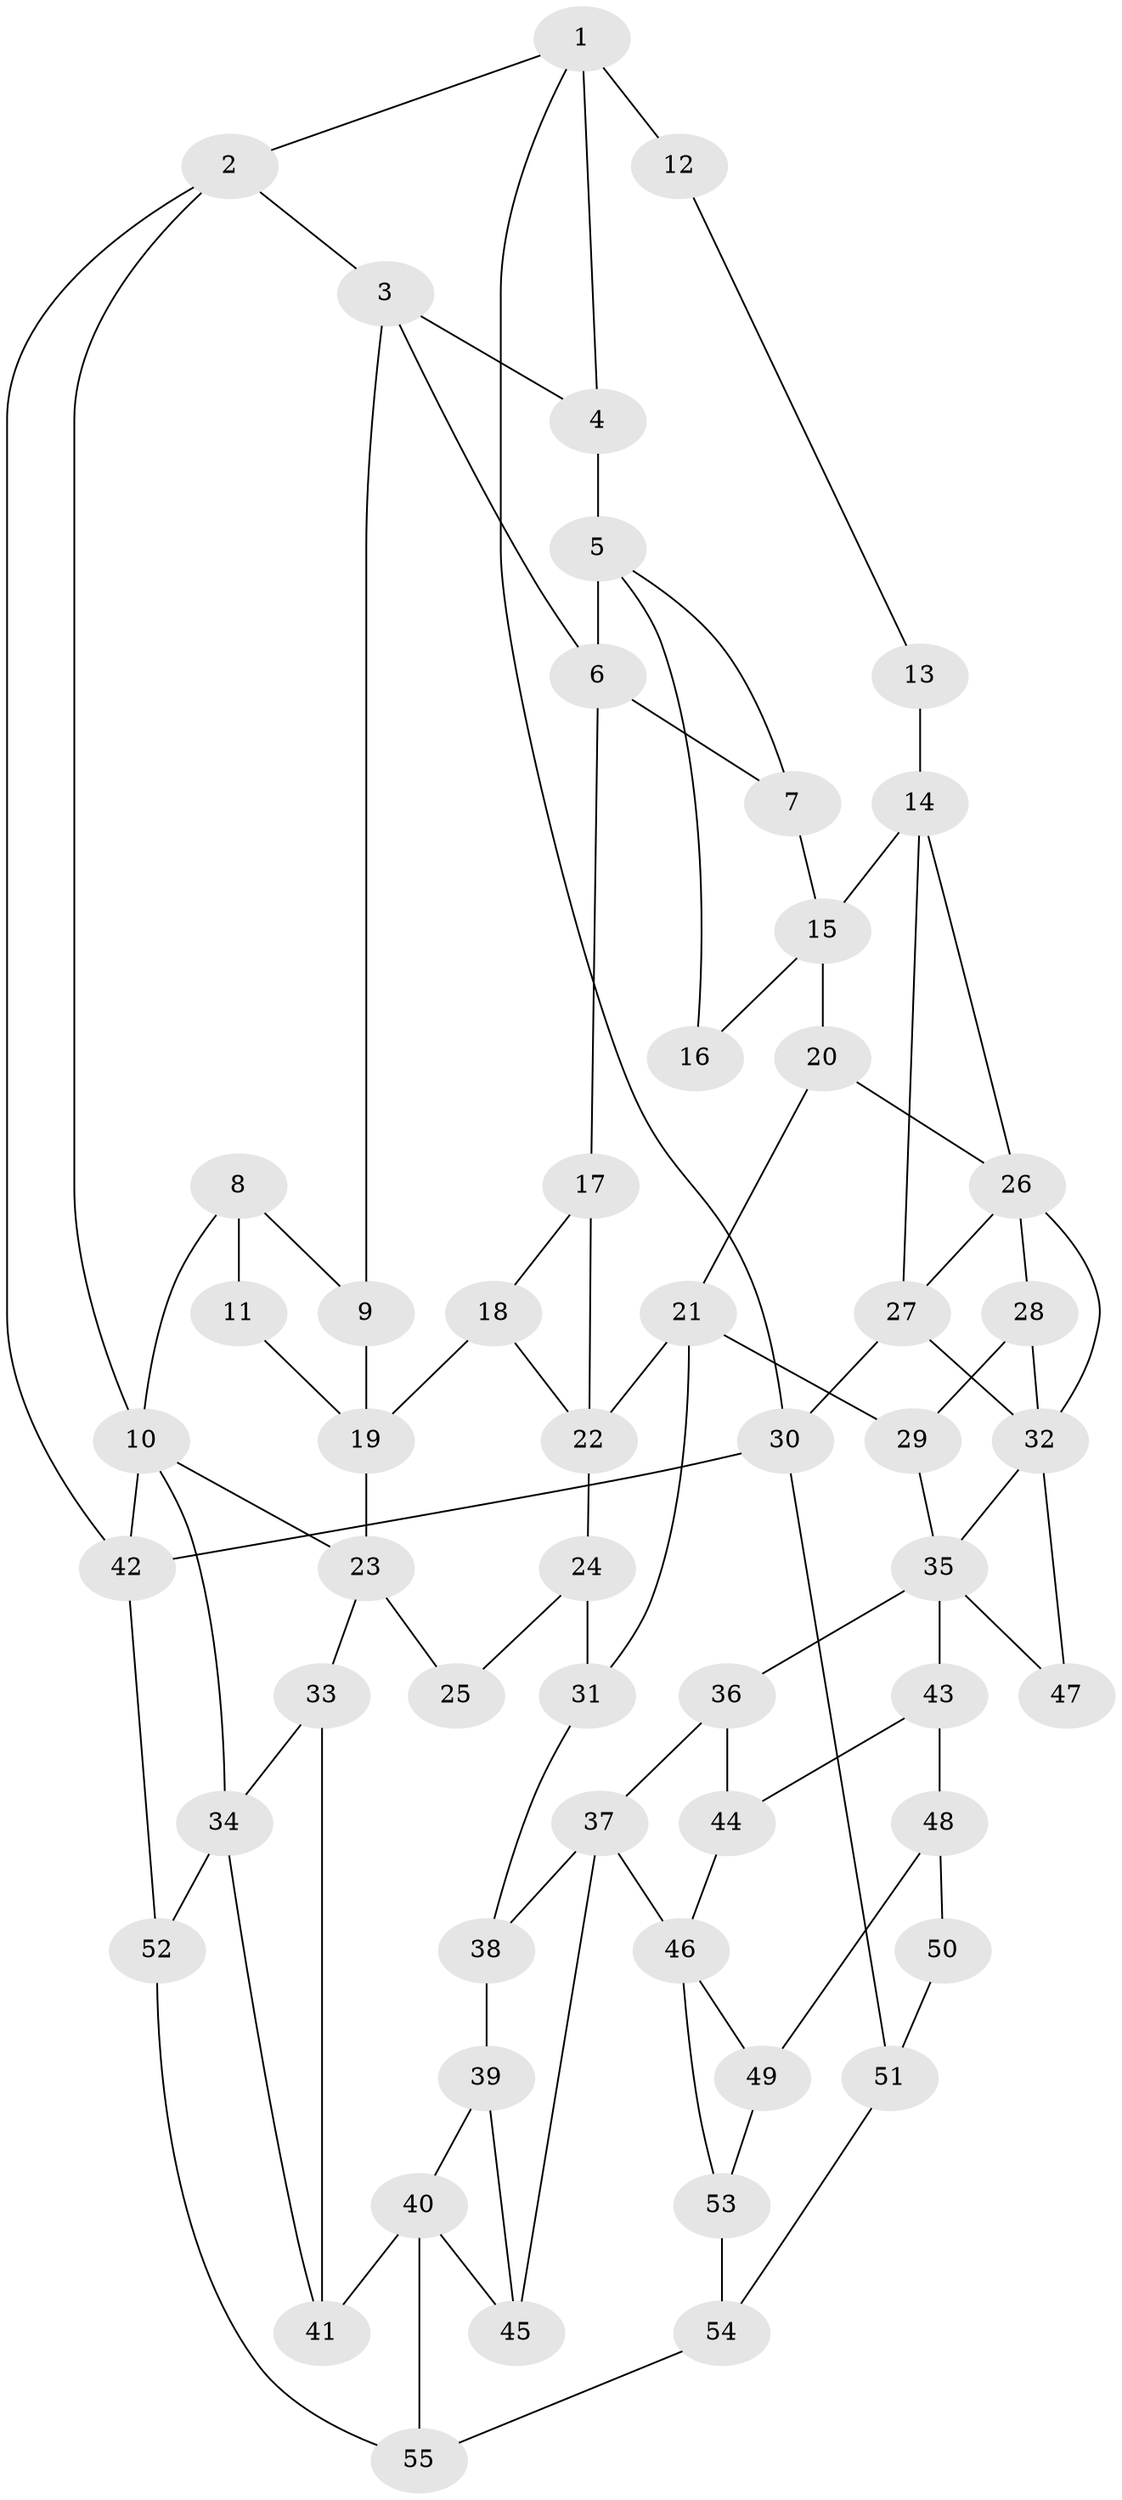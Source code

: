 // original degree distribution, {3: 0.05454545454545454, 6: 0.2545454545454545, 5: 0.4909090909090909, 4: 0.2}
// Generated by graph-tools (version 1.1) at 2025/38/03/09/25 02:38:28]
// undirected, 55 vertices, 92 edges
graph export_dot {
graph [start="1"]
  node [color=gray90,style=filled];
  1;
  2;
  3;
  4;
  5;
  6;
  7;
  8;
  9;
  10;
  11;
  12;
  13;
  14;
  15;
  16;
  17;
  18;
  19;
  20;
  21;
  22;
  23;
  24;
  25;
  26;
  27;
  28;
  29;
  30;
  31;
  32;
  33;
  34;
  35;
  36;
  37;
  38;
  39;
  40;
  41;
  42;
  43;
  44;
  45;
  46;
  47;
  48;
  49;
  50;
  51;
  52;
  53;
  54;
  55;
  1 -- 2 [weight=1.0];
  1 -- 4 [weight=1.0];
  1 -- 12 [weight=2.0];
  1 -- 30 [weight=1.0];
  2 -- 3 [weight=1.0];
  2 -- 10 [weight=1.0];
  2 -- 42 [weight=1.0];
  3 -- 4 [weight=1.0];
  3 -- 6 [weight=1.0];
  3 -- 9 [weight=1.0];
  4 -- 5 [weight=2.0];
  5 -- 6 [weight=1.0];
  5 -- 7 [weight=1.0];
  5 -- 16 [weight=2.0];
  6 -- 7 [weight=1.0];
  6 -- 17 [weight=1.0];
  7 -- 15 [weight=1.0];
  8 -- 9 [weight=1.0];
  8 -- 10 [weight=1.0];
  8 -- 11 [weight=2.0];
  9 -- 19 [weight=1.0];
  10 -- 23 [weight=1.0];
  10 -- 34 [weight=1.0];
  10 -- 42 [weight=1.0];
  11 -- 19 [weight=1.0];
  12 -- 13 [weight=1.0];
  13 -- 14 [weight=2.0];
  14 -- 15 [weight=2.0];
  14 -- 26 [weight=1.0];
  14 -- 27 [weight=1.0];
  15 -- 16 [weight=1.0];
  15 -- 20 [weight=1.0];
  17 -- 18 [weight=1.0];
  17 -- 22 [weight=1.0];
  18 -- 19 [weight=1.0];
  18 -- 22 [weight=1.0];
  19 -- 23 [weight=2.0];
  20 -- 21 [weight=1.0];
  20 -- 26 [weight=1.0];
  21 -- 22 [weight=2.0];
  21 -- 29 [weight=1.0];
  21 -- 31 [weight=1.0];
  22 -- 24 [weight=2.0];
  23 -- 25 [weight=2.0];
  23 -- 33 [weight=1.0];
  24 -- 25 [weight=2.0];
  24 -- 31 [weight=1.0];
  26 -- 27 [weight=1.0];
  26 -- 28 [weight=1.0];
  26 -- 32 [weight=1.0];
  27 -- 30 [weight=1.0];
  27 -- 32 [weight=1.0];
  28 -- 29 [weight=1.0];
  28 -- 32 [weight=2.0];
  29 -- 35 [weight=1.0];
  30 -- 42 [weight=1.0];
  30 -- 51 [weight=1.0];
  31 -- 38 [weight=1.0];
  32 -- 35 [weight=1.0];
  32 -- 47 [weight=1.0];
  33 -- 34 [weight=1.0];
  33 -- 41 [weight=1.0];
  34 -- 41 [weight=1.0];
  34 -- 52 [weight=1.0];
  35 -- 36 [weight=1.0];
  35 -- 43 [weight=1.0];
  35 -- 47 [weight=1.0];
  36 -- 37 [weight=1.0];
  36 -- 44 [weight=1.0];
  37 -- 38 [weight=1.0];
  37 -- 45 [weight=1.0];
  37 -- 46 [weight=2.0];
  38 -- 39 [weight=1.0];
  39 -- 40 [weight=1.0];
  39 -- 45 [weight=1.0];
  40 -- 41 [weight=2.0];
  40 -- 45 [weight=1.0];
  40 -- 55 [weight=1.0];
  42 -- 52 [weight=1.0];
  43 -- 44 [weight=1.0];
  43 -- 48 [weight=1.0];
  44 -- 46 [weight=2.0];
  46 -- 49 [weight=1.0];
  46 -- 53 [weight=1.0];
  48 -- 49 [weight=1.0];
  48 -- 50 [weight=1.0];
  49 -- 53 [weight=1.0];
  50 -- 51 [weight=1.0];
  51 -- 54 [weight=1.0];
  52 -- 55 [weight=1.0];
  53 -- 54 [weight=1.0];
  54 -- 55 [weight=1.0];
}
